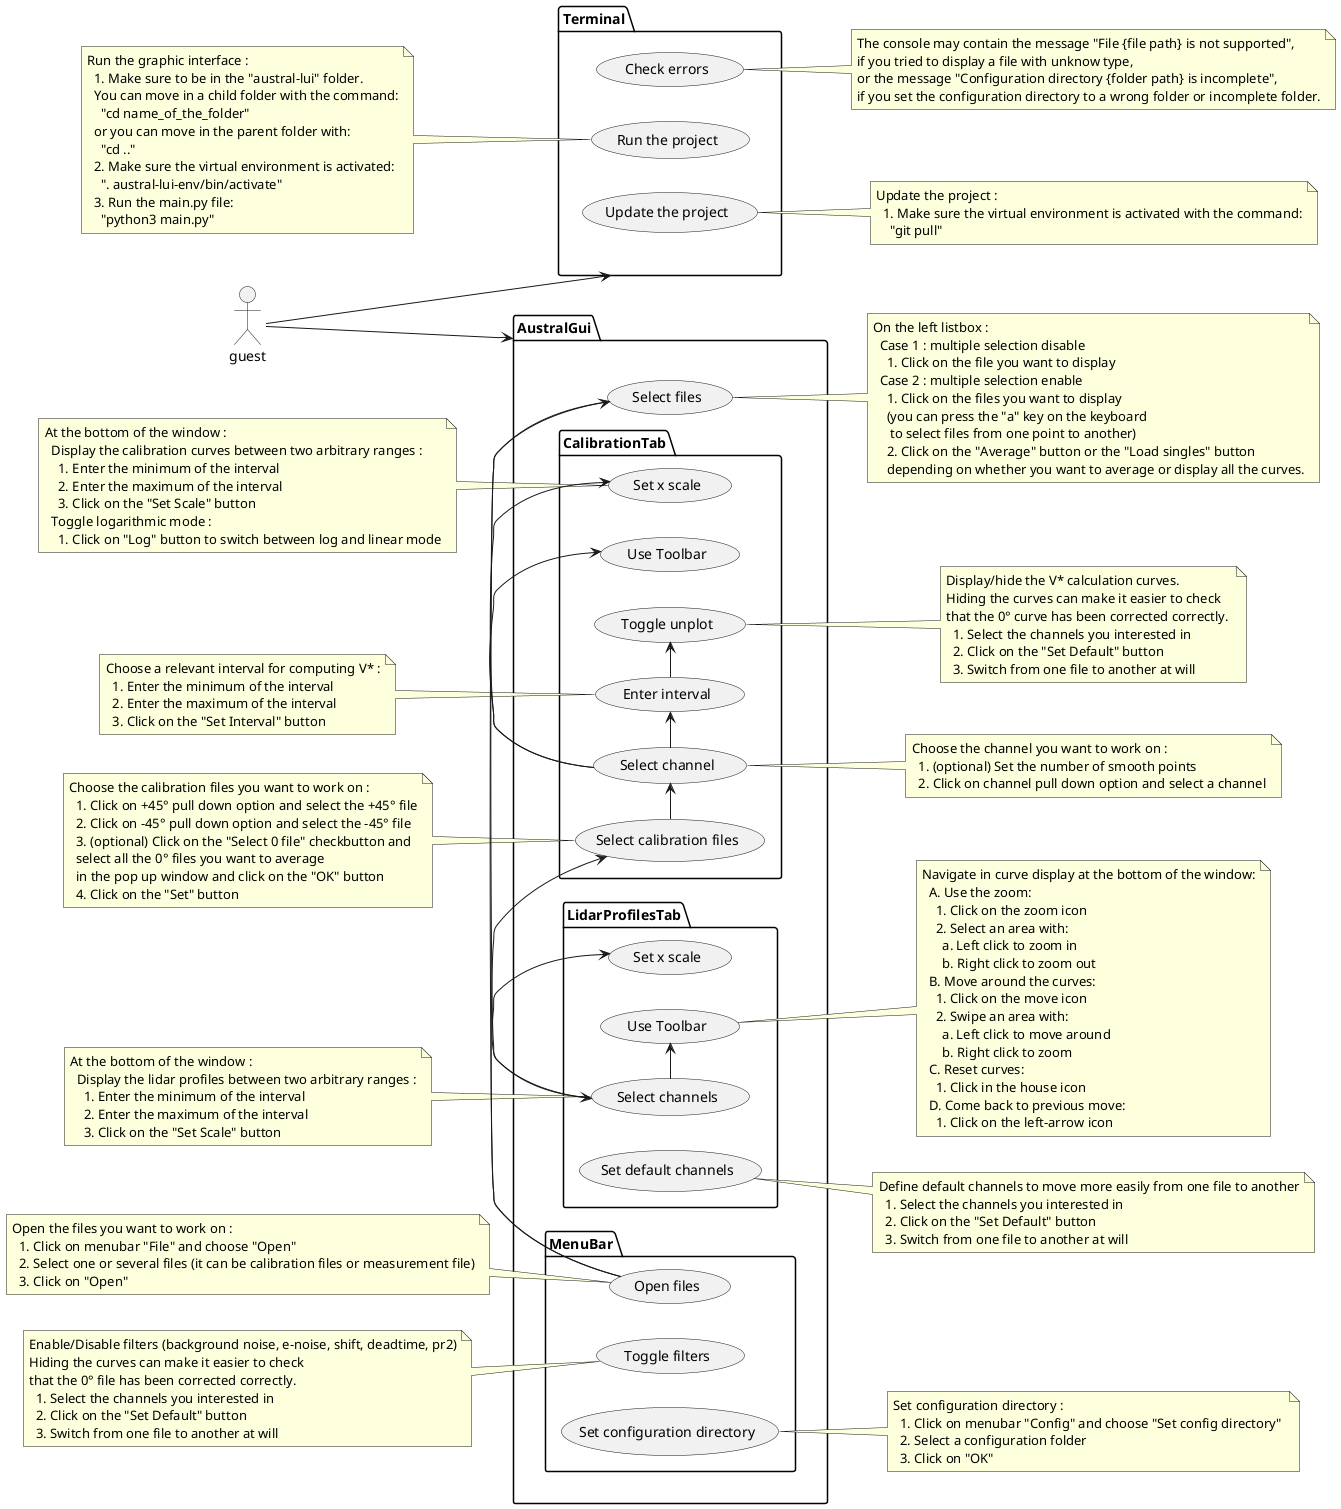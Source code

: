 @startuml

left to right direction
actor "guest" as guest
package Terminal {
    (Check errors) as (CE)
    (Run the project) as (RP)
    (Update the project) as (UP)

}
package AustralGui {
  
    package MenuBar {
        (Open files) as (OF)
        (Toggle filters) as (TF)
        (Set configuration directory) as (SCD)
    }
    
    package LidarProfilesTab {
        (Select channels) as (SCs)
        (Set default channels) as (SDC)
        (Set x scale) as (SXS1)
        (Use Toolbar) as (UT1)

    }
    (Select files) as (SF)
    package CalibrationTab {
        (Select calibration files) as (SCF)
        (Select channel) as (SC)
        (Enter interval) as (EI)
        (Toggle unplot) as (TU)
        (Set x scale) as (SXS2)
        (Use Toolbar) as (UT2)
    }
    
    
}

note left of (OF)
  Open the files you want to work on :
    1. Click on menubar "File" and choose "Open" 
    2. Select one or several files (it can be calibration files or measurement file)
    3. Click on "Open" 
end note

note left of (SCF)
  Choose the calibration files you want to work on :
    1. Click on +45° pull down option and select the +45° file
    2. Click on -45° pull down option and select the -45° file
    3. (optional) Click on the "Select 0 file" checkbutton and
    select all the 0° files you want to average 
    in the pop up window and click on the "OK" button
    4. Click on the "Set" button
end note

note right of (SC)
  Choose the channel you want to work on :
    1. (optional) Set the number of smooth points
    2. Click on channel pull down option and select a channel
end note

note left of (EI)
  Choose a relevant interval for computing V* :
    1. Enter the minimum of the interval
    2. Enter the maximum of the interval 
    3. Click on the "Set Interval" button
end note

note left of (SXS2)
  At the bottom of the window :
    Display the calibration curves between two arbitrary ranges :
      1. Enter the minimum of the interval
      2. Enter the maximum of the interval 
      3. Click on the "Set Scale" button
    Toggle logarithmic mode :
      1. Click on "Log" button to switch between log and linear mode
end note

note left of (SCs)
  At the bottom of the window :
    Display the lidar profiles between two arbitrary ranges :
      1. Enter the minimum of the interval
      2. Enter the maximum of the interval 
      3. Click on the "Set Scale" button
end note

note right of (SDC)
  Define default channels to move more easily from one file to another
    1. Select the channels you interested in
    2. Click on the "Set Default" button
    3. Switch from one file to another at will
end note

note right of (TU)
  Display/hide the V* calculation curves. 
  Hiding the curves can make it easier to check 
  that the 0° curve has been corrected correctly. 
    1. Select the channels you interested in
    2. Click on the "Set Default" button
    3. Switch from one file to another at will
end note

note left of (TF)
  Enable/Disable filters (background noise, e-noise, shift, deadtime, pr2)
  Hiding the curves can make it easier to check 
  that the 0° file has been corrected correctly. 
    1. Select the channels you interested in
    2. Click on the "Set Default" button
    3. Switch from one file to another at will
end note

note right of (SCD)
  Set configuration directory :
    1. Click on menubar "Config" and choose "Set config directory" 
    2. Select a configuration folder
    3. Click on "OK" 
end note

note right of (SF)
On the left listbox :
  Case 1 : multiple selection disable
    1. Click on the file you want to display
  Case 2 : multiple selection enable
    1. Click on the files you want to display 
    (you can press the "a" key on the keyboard
     to select files from one point to another)
    2. Click on the "Average" button or the "Load singles" button
    depending on whether you want to average or display all the curves.
end note

note right of (CE)
The console may contain the message "File {file path} is not supported", 
if you tried to display a file with unknow type, 
or the message "Configuration directory {folder path} is incomplete",
if you set the configuration directory to a wrong folder or incomplete folder.
end note

note left of (RP)
  Run the graphic interface :
    1. Make sure to be in the "austral-lui" folder. 
    You can move in a child folder with the command:
      "cd name_of_the_folder"
    or you can move in the parent folder with:
      "cd .."
    2. Make sure the virtual environment is activated:
      ". austral-lui-env/bin/activate"
    3. Run the main.py file:
      "python3 main.py"
end note

note right of (UP)
  Update the project :
    1. Make sure the virtual environment is activated with the command:
      "git pull"
end note

note right of (UT1)
  Navigate in curve display at the bottom of the window:
    A. Use the zoom:
      1. Click on the zoom icon
      2. Select an area with:
        a. Left click to zoom in
        b. Right click to zoom out
    B. Move around the curves:
      1. Click on the move icon
      2. Swipe an area with:
        a. Left click to move around
        b. Right click to zoom
    C. Reset curves:
      1. Click in the house icon
    D. Come back to previous move:
      1. Click on the left-arrow icon
end note

(SF) -> (SCs)
(OF) -> (SCF)
(OF) -> (SF)
(SCF) -> (SC)
(SC) -> (SXS2)
(SC) -> (UT2)
(SCs) -> (SXS1)
(SCs) -> (UT1)

(SC) -> (EI)
(EI) -> (TU)
(guest) --> AustralGui
(guest) --> Terminal


@enduml